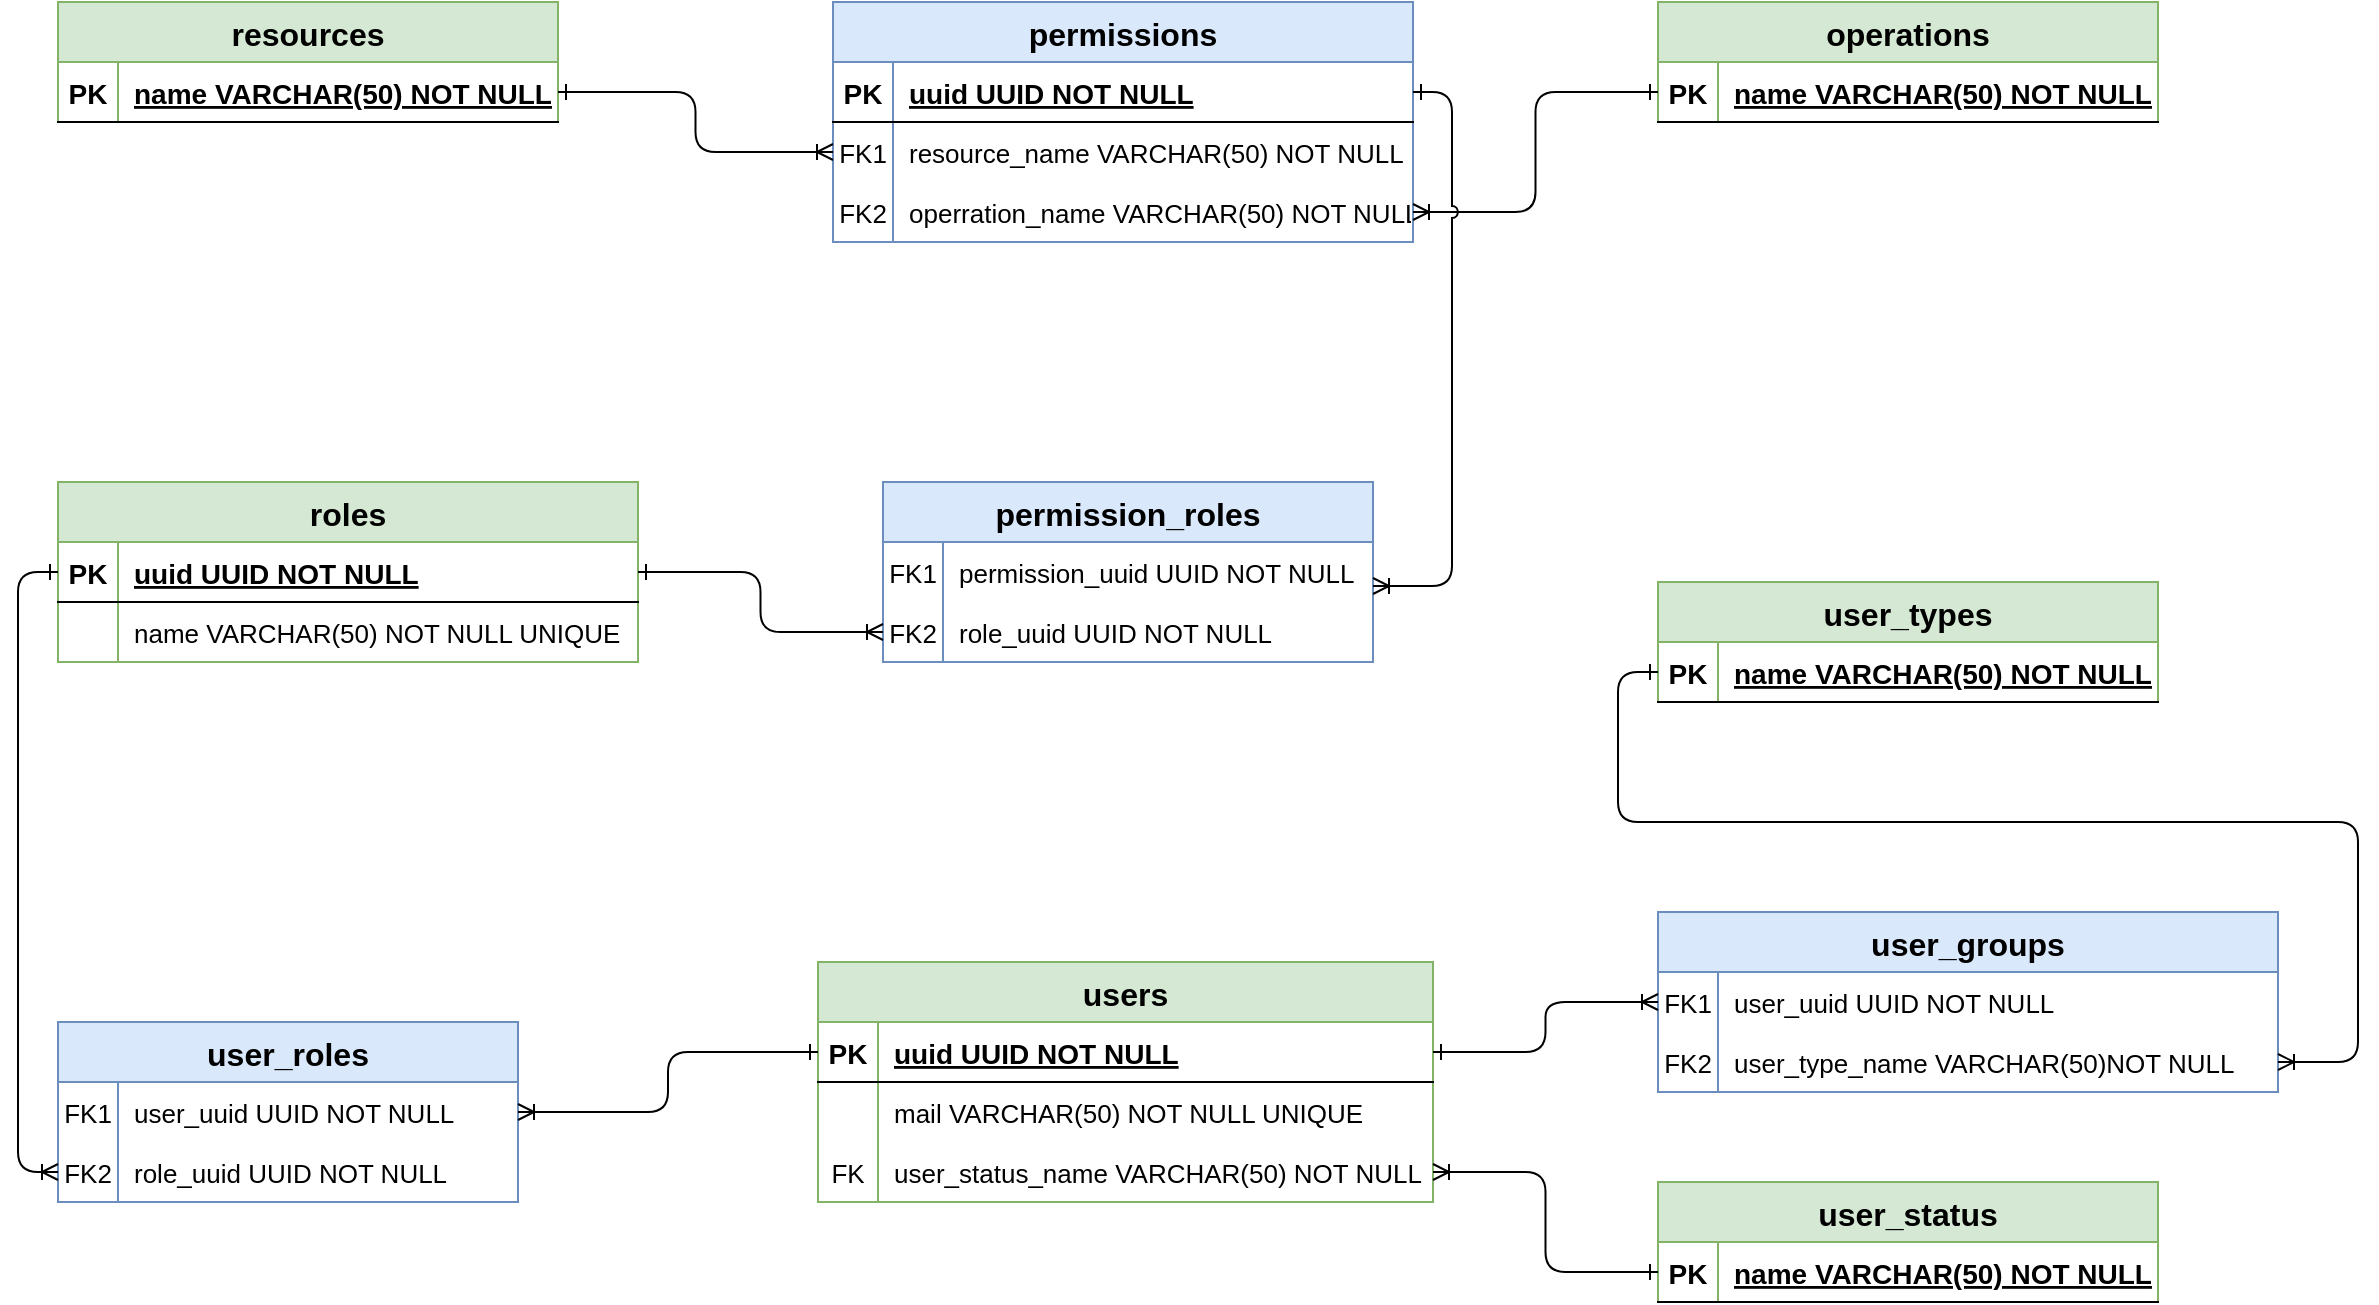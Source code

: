 <mxfile version="26.0.10">
  <diagram id="R2lEEEUBdFMjLlhIrx00" name="Page-1">
    <mxGraphModel dx="3804" dy="1132" grid="1" gridSize="10" guides="1" tooltips="1" connect="1" arrows="1" fold="1" page="1" pageScale="1" pageWidth="850" pageHeight="1100" math="0" shadow="0" extFonts="Permanent Marker^https://fonts.googleapis.com/css?family=Permanent+Marker">
      <root>
        <mxCell id="0" />
        <mxCell id="1" parent="0" />
        <mxCell id="C-vyLk0tnHw3VtMMgP7b-2" value="permissions" style="shape=table;startSize=30;container=1;collapsible=1;childLayout=tableLayout;fixedRows=1;rowLines=0;fontStyle=1;align=center;resizeLast=1;fontSize=16;fillColor=#dae8fc;strokeColor=#6c8ebf;" parent="1" vertex="1">
          <mxGeometry x="-412.5" y="50" width="290" height="120" as="geometry">
            <mxRectangle x="180" y="110" width="130" height="30" as="alternateBounds" />
          </mxGeometry>
        </mxCell>
        <mxCell id="C-vyLk0tnHw3VtMMgP7b-3" value="" style="shape=partialRectangle;collapsible=0;dropTarget=0;pointerEvents=0;fillColor=none;points=[[0,0.5],[1,0.5]];portConstraint=eastwest;top=0;left=0;right=0;bottom=1;fontSize=13;" parent="C-vyLk0tnHw3VtMMgP7b-2" vertex="1">
          <mxGeometry y="30" width="290" height="30" as="geometry" />
        </mxCell>
        <mxCell id="C-vyLk0tnHw3VtMMgP7b-4" value="PK" style="shape=partialRectangle;overflow=hidden;connectable=0;fillColor=none;top=0;left=0;bottom=0;right=0;fontStyle=1;fontSize=14;" parent="C-vyLk0tnHw3VtMMgP7b-3" vertex="1">
          <mxGeometry width="30" height="30" as="geometry">
            <mxRectangle width="30" height="30" as="alternateBounds" />
          </mxGeometry>
        </mxCell>
        <mxCell id="C-vyLk0tnHw3VtMMgP7b-5" value="uuid UUID NOT NULL" style="shape=partialRectangle;overflow=hidden;connectable=0;fillColor=none;top=0;left=0;bottom=0;right=0;align=left;spacingLeft=6;fontStyle=5;fontSize=14;" parent="C-vyLk0tnHw3VtMMgP7b-3" vertex="1">
          <mxGeometry x="30" width="260" height="30" as="geometry">
            <mxRectangle width="260" height="30" as="alternateBounds" />
          </mxGeometry>
        </mxCell>
        <mxCell id="C-vyLk0tnHw3VtMMgP7b-6" value="" style="shape=partialRectangle;collapsible=0;dropTarget=0;pointerEvents=0;fillColor=none;points=[[0,0.5],[1,0.5]];portConstraint=eastwest;top=0;left=0;right=0;bottom=0;" parent="C-vyLk0tnHw3VtMMgP7b-2" vertex="1">
          <mxGeometry y="60" width="290" height="30" as="geometry" />
        </mxCell>
        <mxCell id="C-vyLk0tnHw3VtMMgP7b-7" value="FK1" style="shape=partialRectangle;overflow=hidden;connectable=0;fillColor=none;top=0;left=0;bottom=0;right=0;fontSize=13;" parent="C-vyLk0tnHw3VtMMgP7b-6" vertex="1">
          <mxGeometry width="30" height="30" as="geometry">
            <mxRectangle width="30" height="30" as="alternateBounds" />
          </mxGeometry>
        </mxCell>
        <mxCell id="C-vyLk0tnHw3VtMMgP7b-8" value="resource_name VARCHAR(50) NOT NULL" style="shape=partialRectangle;overflow=hidden;connectable=0;fillColor=none;top=0;left=0;bottom=0;right=0;align=left;spacingLeft=6;fontSize=13;" parent="C-vyLk0tnHw3VtMMgP7b-6" vertex="1">
          <mxGeometry x="30" width="260" height="30" as="geometry">
            <mxRectangle width="260" height="30" as="alternateBounds" />
          </mxGeometry>
        </mxCell>
        <mxCell id="C-vyLk0tnHw3VtMMgP7b-9" value="" style="shape=partialRectangle;collapsible=0;dropTarget=0;pointerEvents=0;fillColor=none;points=[[0,0.5],[1,0.5]];portConstraint=eastwest;top=0;left=0;right=0;bottom=0;fontSize=13;" parent="C-vyLk0tnHw3VtMMgP7b-2" vertex="1">
          <mxGeometry y="90" width="290" height="30" as="geometry" />
        </mxCell>
        <mxCell id="C-vyLk0tnHw3VtMMgP7b-10" value="FK2" style="shape=partialRectangle;overflow=hidden;connectable=0;fillColor=none;top=0;left=0;bottom=0;right=0;fontSize=13;" parent="C-vyLk0tnHw3VtMMgP7b-9" vertex="1">
          <mxGeometry width="30" height="30" as="geometry">
            <mxRectangle width="30" height="30" as="alternateBounds" />
          </mxGeometry>
        </mxCell>
        <mxCell id="C-vyLk0tnHw3VtMMgP7b-11" value="operration_name VARCHAR(50) NOT NULL" style="shape=partialRectangle;overflow=hidden;connectable=0;fillColor=none;top=0;left=0;bottom=0;right=0;align=left;spacingLeft=6;fontSize=13;" parent="C-vyLk0tnHw3VtMMgP7b-9" vertex="1">
          <mxGeometry x="30" width="260" height="30" as="geometry">
            <mxRectangle width="260" height="30" as="alternateBounds" />
          </mxGeometry>
        </mxCell>
        <mxCell id="C-vyLk0tnHw3VtMMgP7b-23" value="resources" style="shape=table;startSize=30;container=1;collapsible=1;childLayout=tableLayout;fixedRows=1;rowLines=0;fontStyle=1;align=center;resizeLast=1;fontSize=16;fillColor=#d5e8d4;strokeColor=#82b366;" parent="1" vertex="1">
          <mxGeometry x="-800" y="50" width="250" height="60" as="geometry">
            <mxRectangle x="-100" y="120" width="110" height="30" as="alternateBounds" />
          </mxGeometry>
        </mxCell>
        <mxCell id="C-vyLk0tnHw3VtMMgP7b-24" value="" style="shape=partialRectangle;collapsible=0;dropTarget=0;pointerEvents=0;fillColor=none;points=[[0,0.5],[1,0.5]];portConstraint=eastwest;top=0;left=0;right=0;bottom=1;" parent="C-vyLk0tnHw3VtMMgP7b-23" vertex="1">
          <mxGeometry y="30" width="250" height="30" as="geometry" />
        </mxCell>
        <mxCell id="C-vyLk0tnHw3VtMMgP7b-25" value="PK" style="shape=partialRectangle;overflow=hidden;connectable=0;fillColor=none;top=0;left=0;bottom=0;right=0;fontStyle=1;fontSize=14;" parent="C-vyLk0tnHw3VtMMgP7b-24" vertex="1">
          <mxGeometry width="30" height="30" as="geometry">
            <mxRectangle width="30" height="30" as="alternateBounds" />
          </mxGeometry>
        </mxCell>
        <mxCell id="C-vyLk0tnHw3VtMMgP7b-26" value="name VARCHAR(50) NOT NULL" style="shape=partialRectangle;overflow=hidden;connectable=0;fillColor=none;top=0;left=0;bottom=0;right=0;align=left;spacingLeft=6;fontStyle=5;fontSize=14;" parent="C-vyLk0tnHw3VtMMgP7b-24" vertex="1">
          <mxGeometry x="30" width="220" height="30" as="geometry">
            <mxRectangle width="220" height="30" as="alternateBounds" />
          </mxGeometry>
        </mxCell>
        <mxCell id="qRXEBcedq9cTgRNTQ2gk-17" value="operations" style="shape=table;startSize=30;container=1;collapsible=1;childLayout=tableLayout;fixedRows=1;rowLines=0;fontStyle=1;align=center;resizeLast=1;fontSize=16;fillColor=#d5e8d4;strokeColor=#82b366;" parent="1" vertex="1">
          <mxGeometry y="50" width="250" height="60" as="geometry">
            <mxRectangle x="-100" y="120" width="110" height="30" as="alternateBounds" />
          </mxGeometry>
        </mxCell>
        <mxCell id="qRXEBcedq9cTgRNTQ2gk-18" value="" style="shape=partialRectangle;collapsible=0;dropTarget=0;pointerEvents=0;fillColor=none;points=[[0,0.5],[1,0.5]];portConstraint=eastwest;top=0;left=0;right=0;bottom=1;" parent="qRXEBcedq9cTgRNTQ2gk-17" vertex="1">
          <mxGeometry y="30" width="250" height="30" as="geometry" />
        </mxCell>
        <mxCell id="qRXEBcedq9cTgRNTQ2gk-19" value="PK" style="shape=partialRectangle;overflow=hidden;connectable=0;fillColor=none;top=0;left=0;bottom=0;right=0;fontStyle=1;fontSize=14;" parent="qRXEBcedq9cTgRNTQ2gk-18" vertex="1">
          <mxGeometry width="30" height="30" as="geometry">
            <mxRectangle width="30" height="30" as="alternateBounds" />
          </mxGeometry>
        </mxCell>
        <mxCell id="qRXEBcedq9cTgRNTQ2gk-20" value="name VARCHAR(50) NOT NULL" style="shape=partialRectangle;overflow=hidden;connectable=0;fillColor=none;top=0;left=0;bottom=0;right=0;align=left;spacingLeft=6;fontStyle=5;fontSize=14;" parent="qRXEBcedq9cTgRNTQ2gk-18" vertex="1">
          <mxGeometry x="30" width="220" height="30" as="geometry">
            <mxRectangle width="220" height="30" as="alternateBounds" />
          </mxGeometry>
        </mxCell>
        <mxCell id="qRXEBcedq9cTgRNTQ2gk-21" value="permission_roles" style="shape=table;startSize=30;container=1;collapsible=1;childLayout=tableLayout;fixedRows=1;rowLines=0;fontStyle=1;align=center;resizeLast=1;fontSize=16;fillColor=#dae8fc;strokeColor=#6c8ebf;" parent="1" vertex="1">
          <mxGeometry x="-387.5" y="290" width="245" height="90" as="geometry">
            <mxRectangle x="180" y="110" width="130" height="30" as="alternateBounds" />
          </mxGeometry>
        </mxCell>
        <mxCell id="qRXEBcedq9cTgRNTQ2gk-25" value="" style="shape=partialRectangle;collapsible=0;dropTarget=0;pointerEvents=0;fillColor=none;points=[[0,0.5],[1,0.5]];portConstraint=eastwest;top=0;left=0;right=0;bottom=0;fontSize=13;" parent="qRXEBcedq9cTgRNTQ2gk-21" vertex="1">
          <mxGeometry y="30" width="245" height="30" as="geometry" />
        </mxCell>
        <mxCell id="qRXEBcedq9cTgRNTQ2gk-26" value="FK1" style="shape=partialRectangle;overflow=hidden;connectable=0;fillColor=none;top=0;left=0;bottom=0;right=0;fontSize=13;" parent="qRXEBcedq9cTgRNTQ2gk-25" vertex="1">
          <mxGeometry width="30" height="30" as="geometry">
            <mxRectangle width="30" height="30" as="alternateBounds" />
          </mxGeometry>
        </mxCell>
        <mxCell id="qRXEBcedq9cTgRNTQ2gk-27" value="permission_uuid UUID NOT NULL" style="shape=partialRectangle;overflow=hidden;connectable=0;fillColor=none;top=0;left=0;bottom=0;right=0;align=left;spacingLeft=6;fontSize=13;" parent="qRXEBcedq9cTgRNTQ2gk-25" vertex="1">
          <mxGeometry x="30" width="215" height="30" as="geometry">
            <mxRectangle width="215" height="30" as="alternateBounds" />
          </mxGeometry>
        </mxCell>
        <mxCell id="qRXEBcedq9cTgRNTQ2gk-28" value="" style="shape=partialRectangle;collapsible=0;dropTarget=0;pointerEvents=0;fillColor=none;points=[[0,0.5],[1,0.5]];portConstraint=eastwest;top=0;left=0;right=0;bottom=0;fontSize=13;" parent="qRXEBcedq9cTgRNTQ2gk-21" vertex="1">
          <mxGeometry y="60" width="245" height="30" as="geometry" />
        </mxCell>
        <mxCell id="qRXEBcedq9cTgRNTQ2gk-29" value="FK2" style="shape=partialRectangle;overflow=hidden;connectable=0;fillColor=none;top=0;left=0;bottom=0;right=0;fontSize=13;" parent="qRXEBcedq9cTgRNTQ2gk-28" vertex="1">
          <mxGeometry width="30" height="30" as="geometry">
            <mxRectangle width="30" height="30" as="alternateBounds" />
          </mxGeometry>
        </mxCell>
        <mxCell id="qRXEBcedq9cTgRNTQ2gk-30" value="role_uuid UUID NOT NULL" style="shape=partialRectangle;overflow=hidden;connectable=0;fillColor=none;top=0;left=0;bottom=0;right=0;align=left;spacingLeft=6;fontSize=13;" parent="qRXEBcedq9cTgRNTQ2gk-28" vertex="1">
          <mxGeometry x="30" width="215" height="30" as="geometry">
            <mxRectangle width="215" height="30" as="alternateBounds" />
          </mxGeometry>
        </mxCell>
        <mxCell id="qRXEBcedq9cTgRNTQ2gk-31" value="roles" style="shape=table;startSize=30;container=1;collapsible=1;childLayout=tableLayout;fixedRows=1;rowLines=0;fontStyle=1;align=center;resizeLast=1;fontSize=16;fillColor=#d5e8d4;strokeColor=#82b366;" parent="1" vertex="1">
          <mxGeometry x="-800" y="290" width="290" height="90" as="geometry">
            <mxRectangle x="180" y="110" width="130" height="30" as="alternateBounds" />
          </mxGeometry>
        </mxCell>
        <mxCell id="qRXEBcedq9cTgRNTQ2gk-32" value="" style="shape=partialRectangle;collapsible=0;dropTarget=0;pointerEvents=0;fillColor=none;points=[[0,0.5],[1,0.5]];portConstraint=eastwest;top=0;left=0;right=0;bottom=1;fontSize=13;" parent="qRXEBcedq9cTgRNTQ2gk-31" vertex="1">
          <mxGeometry y="30" width="290" height="30" as="geometry" />
        </mxCell>
        <mxCell id="qRXEBcedq9cTgRNTQ2gk-33" value="PK" style="shape=partialRectangle;overflow=hidden;connectable=0;fillColor=none;top=0;left=0;bottom=0;right=0;fontStyle=1;fontSize=14;" parent="qRXEBcedq9cTgRNTQ2gk-32" vertex="1">
          <mxGeometry width="30" height="30" as="geometry">
            <mxRectangle width="30" height="30" as="alternateBounds" />
          </mxGeometry>
        </mxCell>
        <mxCell id="qRXEBcedq9cTgRNTQ2gk-34" value="uuid UUID NOT NULL" style="shape=partialRectangle;overflow=hidden;connectable=0;fillColor=none;top=0;left=0;bottom=0;right=0;align=left;spacingLeft=6;fontStyle=5;fontSize=14;" parent="qRXEBcedq9cTgRNTQ2gk-32" vertex="1">
          <mxGeometry x="30" width="260" height="30" as="geometry">
            <mxRectangle width="260" height="30" as="alternateBounds" />
          </mxGeometry>
        </mxCell>
        <mxCell id="qRXEBcedq9cTgRNTQ2gk-35" value="" style="shape=partialRectangle;collapsible=0;dropTarget=0;pointerEvents=0;fillColor=none;points=[[0,0.5],[1,0.5]];portConstraint=eastwest;top=0;left=0;right=0;bottom=0;" parent="qRXEBcedq9cTgRNTQ2gk-31" vertex="1">
          <mxGeometry y="60" width="290" height="30" as="geometry" />
        </mxCell>
        <mxCell id="qRXEBcedq9cTgRNTQ2gk-36" value="" style="shape=partialRectangle;overflow=hidden;connectable=0;fillColor=none;top=0;left=0;bottom=0;right=0;" parent="qRXEBcedq9cTgRNTQ2gk-35" vertex="1">
          <mxGeometry width="30" height="30" as="geometry">
            <mxRectangle width="30" height="30" as="alternateBounds" />
          </mxGeometry>
        </mxCell>
        <mxCell id="qRXEBcedq9cTgRNTQ2gk-37" value="name VARCHAR(50) NOT NULL UNIQUE" style="shape=partialRectangle;overflow=hidden;connectable=0;fillColor=none;top=0;left=0;bottom=0;right=0;align=left;spacingLeft=6;fontSize=13;" parent="qRXEBcedq9cTgRNTQ2gk-35" vertex="1">
          <mxGeometry x="30" width="260" height="30" as="geometry">
            <mxRectangle width="260" height="30" as="alternateBounds" />
          </mxGeometry>
        </mxCell>
        <mxCell id="qRXEBcedq9cTgRNTQ2gk-41" value="users" style="shape=table;startSize=30;container=1;collapsible=1;childLayout=tableLayout;fixedRows=1;rowLines=0;fontStyle=1;align=center;resizeLast=1;fontSize=16;fillColor=#d5e8d4;strokeColor=#82b366;" parent="1" vertex="1">
          <mxGeometry x="-420" y="530" width="307.5" height="120" as="geometry">
            <mxRectangle x="180" y="110" width="130" height="30" as="alternateBounds" />
          </mxGeometry>
        </mxCell>
        <mxCell id="qRXEBcedq9cTgRNTQ2gk-42" value="" style="shape=partialRectangle;collapsible=0;dropTarget=0;pointerEvents=0;fillColor=none;points=[[0,0.5],[1,0.5]];portConstraint=eastwest;top=0;left=0;right=0;bottom=1;fontSize=13;" parent="qRXEBcedq9cTgRNTQ2gk-41" vertex="1">
          <mxGeometry y="30" width="307.5" height="30" as="geometry" />
        </mxCell>
        <mxCell id="qRXEBcedq9cTgRNTQ2gk-43" value="PK" style="shape=partialRectangle;overflow=hidden;connectable=0;fillColor=none;top=0;left=0;bottom=0;right=0;fontStyle=1;fontSize=14;" parent="qRXEBcedq9cTgRNTQ2gk-42" vertex="1">
          <mxGeometry width="30" height="30" as="geometry">
            <mxRectangle width="30" height="30" as="alternateBounds" />
          </mxGeometry>
        </mxCell>
        <mxCell id="qRXEBcedq9cTgRNTQ2gk-44" value="uuid UUID NOT NULL" style="shape=partialRectangle;overflow=hidden;connectable=0;fillColor=none;top=0;left=0;bottom=0;right=0;align=left;spacingLeft=6;fontStyle=5;fontSize=14;" parent="qRXEBcedq9cTgRNTQ2gk-42" vertex="1">
          <mxGeometry x="30" width="277.5" height="30" as="geometry">
            <mxRectangle width="277.5" height="30" as="alternateBounds" />
          </mxGeometry>
        </mxCell>
        <mxCell id="qRXEBcedq9cTgRNTQ2gk-45" value="" style="shape=partialRectangle;collapsible=0;dropTarget=0;pointerEvents=0;fillColor=none;points=[[0,0.5],[1,0.5]];portConstraint=eastwest;top=0;left=0;right=0;bottom=0;fontSize=13;" parent="qRXEBcedq9cTgRNTQ2gk-41" vertex="1">
          <mxGeometry y="60" width="307.5" height="30" as="geometry" />
        </mxCell>
        <mxCell id="qRXEBcedq9cTgRNTQ2gk-46" value="" style="shape=partialRectangle;overflow=hidden;connectable=0;fillColor=none;top=0;left=0;bottom=0;right=0;fontSize=13;" parent="qRXEBcedq9cTgRNTQ2gk-45" vertex="1">
          <mxGeometry width="30" height="30" as="geometry">
            <mxRectangle width="30" height="30" as="alternateBounds" />
          </mxGeometry>
        </mxCell>
        <mxCell id="qRXEBcedq9cTgRNTQ2gk-47" value="mail VARCHAR(50) NOT NULL UNIQUE" style="shape=partialRectangle;overflow=hidden;connectable=0;fillColor=none;top=0;left=0;bottom=0;right=0;align=left;spacingLeft=6;fontSize=13;" parent="qRXEBcedq9cTgRNTQ2gk-45" vertex="1">
          <mxGeometry x="30" width="277.5" height="30" as="geometry">
            <mxRectangle width="277.5" height="30" as="alternateBounds" />
          </mxGeometry>
        </mxCell>
        <mxCell id="nBqXhmzEyzJbn8_DDabY-1" value="" style="shape=partialRectangle;collapsible=0;dropTarget=0;pointerEvents=0;fillColor=none;points=[[0,0.5],[1,0.5]];portConstraint=eastwest;top=0;left=0;right=0;bottom=0;fontSize=13;" parent="qRXEBcedq9cTgRNTQ2gk-41" vertex="1">
          <mxGeometry y="90" width="307.5" height="30" as="geometry" />
        </mxCell>
        <mxCell id="nBqXhmzEyzJbn8_DDabY-2" value="FK" style="shape=partialRectangle;overflow=hidden;connectable=0;fillColor=none;top=0;left=0;bottom=0;right=0;fontSize=13;" parent="nBqXhmzEyzJbn8_DDabY-1" vertex="1">
          <mxGeometry width="30" height="30" as="geometry">
            <mxRectangle width="30" height="30" as="alternateBounds" />
          </mxGeometry>
        </mxCell>
        <mxCell id="nBqXhmzEyzJbn8_DDabY-3" value="user_status_name VARCHAR(50) NOT NULL" style="shape=partialRectangle;overflow=hidden;connectable=0;fillColor=none;top=0;left=0;bottom=0;right=0;align=left;spacingLeft=6;fontSize=13;" parent="nBqXhmzEyzJbn8_DDabY-1" vertex="1">
          <mxGeometry x="30" width="277.5" height="30" as="geometry">
            <mxRectangle width="277.5" height="30" as="alternateBounds" />
          </mxGeometry>
        </mxCell>
        <mxCell id="qRXEBcedq9cTgRNTQ2gk-51" value="user_roles" style="shape=table;startSize=30;container=1;collapsible=1;childLayout=tableLayout;fixedRows=1;rowLines=0;fontStyle=1;align=center;resizeLast=1;fontSize=16;fillColor=#dae8fc;strokeColor=#6c8ebf;" parent="1" vertex="1">
          <mxGeometry x="-800" y="560" width="230" height="90" as="geometry">
            <mxRectangle x="180" y="110" width="130" height="30" as="alternateBounds" />
          </mxGeometry>
        </mxCell>
        <mxCell id="qRXEBcedq9cTgRNTQ2gk-52" value="" style="shape=partialRectangle;collapsible=0;dropTarget=0;pointerEvents=0;fillColor=none;points=[[0,0.5],[1,0.5]];portConstraint=eastwest;top=0;left=0;right=0;bottom=0;fontSize=13;" parent="qRXEBcedq9cTgRNTQ2gk-51" vertex="1">
          <mxGeometry y="30" width="230" height="30" as="geometry" />
        </mxCell>
        <mxCell id="qRXEBcedq9cTgRNTQ2gk-53" value="FK1" style="shape=partialRectangle;overflow=hidden;connectable=0;fillColor=none;top=0;left=0;bottom=0;right=0;fontSize=13;" parent="qRXEBcedq9cTgRNTQ2gk-52" vertex="1">
          <mxGeometry width="30" height="30" as="geometry">
            <mxRectangle width="30" height="30" as="alternateBounds" />
          </mxGeometry>
        </mxCell>
        <mxCell id="qRXEBcedq9cTgRNTQ2gk-54" value="user_uuid UUID NOT NULL" style="shape=partialRectangle;overflow=hidden;connectable=0;fillColor=none;top=0;left=0;bottom=0;right=0;align=left;spacingLeft=6;fontSize=13;" parent="qRXEBcedq9cTgRNTQ2gk-52" vertex="1">
          <mxGeometry x="30" width="200" height="30" as="geometry">
            <mxRectangle width="200" height="30" as="alternateBounds" />
          </mxGeometry>
        </mxCell>
        <mxCell id="qRXEBcedq9cTgRNTQ2gk-55" value="" style="shape=partialRectangle;collapsible=0;dropTarget=0;pointerEvents=0;fillColor=none;points=[[0,0.5],[1,0.5]];portConstraint=eastwest;top=0;left=0;right=0;bottom=0;fontSize=13;" parent="qRXEBcedq9cTgRNTQ2gk-51" vertex="1">
          <mxGeometry y="60" width="230" height="30" as="geometry" />
        </mxCell>
        <mxCell id="qRXEBcedq9cTgRNTQ2gk-56" value="FK2" style="shape=partialRectangle;overflow=hidden;connectable=0;fillColor=none;top=0;left=0;bottom=0;right=0;fontSize=13;" parent="qRXEBcedq9cTgRNTQ2gk-55" vertex="1">
          <mxGeometry width="30" height="30" as="geometry">
            <mxRectangle width="30" height="30" as="alternateBounds" />
          </mxGeometry>
        </mxCell>
        <mxCell id="qRXEBcedq9cTgRNTQ2gk-57" value="role_uuid UUID NOT NULL" style="shape=partialRectangle;overflow=hidden;connectable=0;fillColor=none;top=0;left=0;bottom=0;right=0;align=left;spacingLeft=6;fontSize=13;" parent="qRXEBcedq9cTgRNTQ2gk-55" vertex="1">
          <mxGeometry x="30" width="200" height="30" as="geometry">
            <mxRectangle width="200" height="30" as="alternateBounds" />
          </mxGeometry>
        </mxCell>
        <mxCell id="nBqXhmzEyzJbn8_DDabY-4" value="user_types" style="shape=table;startSize=30;container=1;collapsible=1;childLayout=tableLayout;fixedRows=1;rowLines=0;fontStyle=1;align=center;resizeLast=1;fontSize=16;fillColor=#d5e8d4;strokeColor=#82b366;" parent="1" vertex="1">
          <mxGeometry y="340" width="250" height="60" as="geometry">
            <mxRectangle x="-100" y="120" width="110" height="30" as="alternateBounds" />
          </mxGeometry>
        </mxCell>
        <mxCell id="nBqXhmzEyzJbn8_DDabY-5" value="" style="shape=partialRectangle;collapsible=0;dropTarget=0;pointerEvents=0;fillColor=none;points=[[0,0.5],[1,0.5]];portConstraint=eastwest;top=0;left=0;right=0;bottom=1;" parent="nBqXhmzEyzJbn8_DDabY-4" vertex="1">
          <mxGeometry y="30" width="250" height="30" as="geometry" />
        </mxCell>
        <mxCell id="nBqXhmzEyzJbn8_DDabY-6" value="PK" style="shape=partialRectangle;overflow=hidden;connectable=0;fillColor=none;top=0;left=0;bottom=0;right=0;fontStyle=1;fontSize=14;" parent="nBqXhmzEyzJbn8_DDabY-5" vertex="1">
          <mxGeometry width="30" height="30" as="geometry">
            <mxRectangle width="30" height="30" as="alternateBounds" />
          </mxGeometry>
        </mxCell>
        <mxCell id="nBqXhmzEyzJbn8_DDabY-7" value="name VARCHAR(50) NOT NULL" style="shape=partialRectangle;overflow=hidden;connectable=0;fillColor=none;top=0;left=0;bottom=0;right=0;align=left;spacingLeft=6;fontStyle=5;fontSize=14;" parent="nBqXhmzEyzJbn8_DDabY-5" vertex="1">
          <mxGeometry x="30" width="220" height="30" as="geometry">
            <mxRectangle width="220" height="30" as="alternateBounds" />
          </mxGeometry>
        </mxCell>
        <mxCell id="nBqXhmzEyzJbn8_DDabY-8" value="user_status" style="shape=table;startSize=30;container=1;collapsible=1;childLayout=tableLayout;fixedRows=1;rowLines=0;fontStyle=1;align=center;resizeLast=1;fontSize=16;fillColor=#d5e8d4;strokeColor=#82b366;" parent="1" vertex="1">
          <mxGeometry y="640" width="250" height="60" as="geometry">
            <mxRectangle x="-100" y="120" width="110" height="30" as="alternateBounds" />
          </mxGeometry>
        </mxCell>
        <mxCell id="nBqXhmzEyzJbn8_DDabY-9" value="" style="shape=partialRectangle;collapsible=0;dropTarget=0;pointerEvents=0;fillColor=none;points=[[0,0.5],[1,0.5]];portConstraint=eastwest;top=0;left=0;right=0;bottom=1;" parent="nBqXhmzEyzJbn8_DDabY-8" vertex="1">
          <mxGeometry y="30" width="250" height="30" as="geometry" />
        </mxCell>
        <mxCell id="nBqXhmzEyzJbn8_DDabY-10" value="PK" style="shape=partialRectangle;overflow=hidden;connectable=0;fillColor=none;top=0;left=0;bottom=0;right=0;fontStyle=1;fontSize=14;" parent="nBqXhmzEyzJbn8_DDabY-9" vertex="1">
          <mxGeometry width="30" height="30" as="geometry">
            <mxRectangle width="30" height="30" as="alternateBounds" />
          </mxGeometry>
        </mxCell>
        <mxCell id="nBqXhmzEyzJbn8_DDabY-11" value="name VARCHAR(50) NOT NULL" style="shape=partialRectangle;overflow=hidden;connectable=0;fillColor=none;top=0;left=0;bottom=0;right=0;align=left;spacingLeft=6;fontStyle=5;fontSize=14;" parent="nBqXhmzEyzJbn8_DDabY-9" vertex="1">
          <mxGeometry x="30" width="220" height="30" as="geometry">
            <mxRectangle width="220" height="30" as="alternateBounds" />
          </mxGeometry>
        </mxCell>
        <mxCell id="nBqXhmzEyzJbn8_DDabY-12" value="user_groups" style="shape=table;startSize=30;container=1;collapsible=1;childLayout=tableLayout;fixedRows=1;rowLines=0;fontStyle=1;align=center;resizeLast=1;fontSize=16;fillColor=#dae8fc;strokeColor=#6c8ebf;" parent="1" vertex="1">
          <mxGeometry y="505" width="310" height="90" as="geometry">
            <mxRectangle x="180" y="110" width="130" height="30" as="alternateBounds" />
          </mxGeometry>
        </mxCell>
        <mxCell id="nBqXhmzEyzJbn8_DDabY-13" value="" style="shape=partialRectangle;collapsible=0;dropTarget=0;pointerEvents=0;fillColor=none;points=[[0,0.5],[1,0.5]];portConstraint=eastwest;top=0;left=0;right=0;bottom=0;fontSize=13;" parent="nBqXhmzEyzJbn8_DDabY-12" vertex="1">
          <mxGeometry y="30" width="310" height="30" as="geometry" />
        </mxCell>
        <mxCell id="nBqXhmzEyzJbn8_DDabY-14" value="FK1" style="shape=partialRectangle;overflow=hidden;connectable=0;fillColor=none;top=0;left=0;bottom=0;right=0;fontSize=13;" parent="nBqXhmzEyzJbn8_DDabY-13" vertex="1">
          <mxGeometry width="30" height="30" as="geometry">
            <mxRectangle width="30" height="30" as="alternateBounds" />
          </mxGeometry>
        </mxCell>
        <mxCell id="nBqXhmzEyzJbn8_DDabY-15" value="user_uuid UUID NOT NULL" style="shape=partialRectangle;overflow=hidden;connectable=0;fillColor=none;top=0;left=0;bottom=0;right=0;align=left;spacingLeft=6;fontSize=13;" parent="nBqXhmzEyzJbn8_DDabY-13" vertex="1">
          <mxGeometry x="30" width="280" height="30" as="geometry">
            <mxRectangle width="280" height="30" as="alternateBounds" />
          </mxGeometry>
        </mxCell>
        <mxCell id="nBqXhmzEyzJbn8_DDabY-16" value="" style="shape=partialRectangle;collapsible=0;dropTarget=0;pointerEvents=0;fillColor=none;points=[[0,0.5],[1,0.5]];portConstraint=eastwest;top=0;left=0;right=0;bottom=0;fontSize=13;" parent="nBqXhmzEyzJbn8_DDabY-12" vertex="1">
          <mxGeometry y="60" width="310" height="30" as="geometry" />
        </mxCell>
        <mxCell id="nBqXhmzEyzJbn8_DDabY-17" value="FK2" style="shape=partialRectangle;overflow=hidden;connectable=0;fillColor=none;top=0;left=0;bottom=0;right=0;fontSize=13;" parent="nBqXhmzEyzJbn8_DDabY-16" vertex="1">
          <mxGeometry width="30" height="30" as="geometry">
            <mxRectangle width="30" height="30" as="alternateBounds" />
          </mxGeometry>
        </mxCell>
        <mxCell id="nBqXhmzEyzJbn8_DDabY-18" value="user_type_name VARCHAR(50)NOT NULL" style="shape=partialRectangle;overflow=hidden;connectable=0;fillColor=none;top=0;left=0;bottom=0;right=0;align=left;spacingLeft=6;fontSize=13;" parent="nBqXhmzEyzJbn8_DDabY-16" vertex="1">
          <mxGeometry x="30" width="280" height="30" as="geometry">
            <mxRectangle width="280" height="30" as="alternateBounds" />
          </mxGeometry>
        </mxCell>
        <mxCell id="nBqXhmzEyzJbn8_DDabY-19" style="edgeStyle=orthogonalEdgeStyle;rounded=1;orthogonalLoop=1;jettySize=auto;html=1;exitX=0;exitY=0.5;exitDx=0;exitDy=0;entryX=1;entryY=0.5;entryDx=0;entryDy=0;curved=0;endArrow=ERone;endFill=0;startArrow=ERoneToMany;startFill=0;" parent="1" source="C-vyLk0tnHw3VtMMgP7b-6" target="C-vyLk0tnHw3VtMMgP7b-24" edge="1">
          <mxGeometry relative="1" as="geometry" />
        </mxCell>
        <mxCell id="nBqXhmzEyzJbn8_DDabY-20" style="edgeStyle=orthogonalEdgeStyle;rounded=1;orthogonalLoop=1;jettySize=auto;html=1;exitX=1;exitY=0.5;exitDx=0;exitDy=0;entryX=0;entryY=0.5;entryDx=0;entryDy=0;curved=0;endArrow=ERone;endFill=0;startArrow=ERoneToMany;startFill=0;" parent="1" source="C-vyLk0tnHw3VtMMgP7b-9" target="qRXEBcedq9cTgRNTQ2gk-18" edge="1">
          <mxGeometry relative="1" as="geometry" />
        </mxCell>
        <mxCell id="nBqXhmzEyzJbn8_DDabY-21" style="edgeStyle=orthogonalEdgeStyle;rounded=1;orthogonalLoop=1;jettySize=auto;html=1;exitX=1;exitY=0.5;exitDx=0;exitDy=0;curved=0;strokeColor=default;jumpStyle=arc;endArrow=ERoneToMany;endFill=0;startArrow=ERone;startFill=0;" parent="1" source="C-vyLk0tnHw3VtMMgP7b-3" target="qRXEBcedq9cTgRNTQ2gk-25" edge="1">
          <mxGeometry relative="1" as="geometry">
            <Array as="points">
              <mxPoint x="-103" y="95" />
              <mxPoint x="-103" y="342" />
            </Array>
          </mxGeometry>
        </mxCell>
        <mxCell id="nBqXhmzEyzJbn8_DDabY-22" style="edgeStyle=orthogonalEdgeStyle;rounded=1;orthogonalLoop=1;jettySize=auto;html=1;exitX=1;exitY=0.5;exitDx=0;exitDy=0;curved=0;endArrow=ERoneToMany;endFill=0;startArrow=ERone;startFill=0;" parent="1" source="qRXEBcedq9cTgRNTQ2gk-32" target="qRXEBcedq9cTgRNTQ2gk-28" edge="1">
          <mxGeometry relative="1" as="geometry" />
        </mxCell>
        <mxCell id="nBqXhmzEyzJbn8_DDabY-23" style="edgeStyle=orthogonalEdgeStyle;rounded=1;orthogonalLoop=1;jettySize=auto;html=1;exitX=0;exitY=0.5;exitDx=0;exitDy=0;entryX=0;entryY=0.5;entryDx=0;entryDy=0;curved=0;endArrow=ERoneToMany;endFill=0;startArrow=ERone;startFill=0;" parent="1" source="qRXEBcedq9cTgRNTQ2gk-32" target="qRXEBcedq9cTgRNTQ2gk-55" edge="1">
          <mxGeometry relative="1" as="geometry" />
        </mxCell>
        <mxCell id="nBqXhmzEyzJbn8_DDabY-24" style="edgeStyle=orthogonalEdgeStyle;rounded=1;orthogonalLoop=1;jettySize=auto;html=1;exitX=1;exitY=0.5;exitDx=0;exitDy=0;entryX=0;entryY=0.5;entryDx=0;entryDy=0;curved=0;endArrow=ERone;endFill=0;startArrow=ERoneToMany;startFill=0;" parent="1" source="qRXEBcedq9cTgRNTQ2gk-52" target="qRXEBcedq9cTgRNTQ2gk-42" edge="1">
          <mxGeometry relative="1" as="geometry" />
        </mxCell>
        <mxCell id="nBqXhmzEyzJbn8_DDabY-25" style="edgeStyle=orthogonalEdgeStyle;rounded=1;orthogonalLoop=1;jettySize=auto;html=1;exitX=1;exitY=0.5;exitDx=0;exitDy=0;entryX=0;entryY=0.5;entryDx=0;entryDy=0;curved=0;endArrow=ERone;endFill=0;startArrow=ERoneToMany;startFill=0;" parent="1" source="nBqXhmzEyzJbn8_DDabY-1" target="nBqXhmzEyzJbn8_DDabY-9" edge="1">
          <mxGeometry relative="1" as="geometry" />
        </mxCell>
        <mxCell id="nBqXhmzEyzJbn8_DDabY-26" style="edgeStyle=orthogonalEdgeStyle;rounded=1;orthogonalLoop=1;jettySize=auto;html=1;exitX=1;exitY=0.5;exitDx=0;exitDy=0;entryX=0;entryY=0.5;entryDx=0;entryDy=0;curved=0;endArrow=ERoneToMany;endFill=0;startArrow=ERone;startFill=0;" parent="1" source="qRXEBcedq9cTgRNTQ2gk-42" target="nBqXhmzEyzJbn8_DDabY-13" edge="1">
          <mxGeometry relative="1" as="geometry" />
        </mxCell>
        <mxCell id="nBqXhmzEyzJbn8_DDabY-27" style="edgeStyle=orthogonalEdgeStyle;rounded=1;orthogonalLoop=1;jettySize=auto;html=1;exitX=0;exitY=0.5;exitDx=0;exitDy=0;entryX=1;entryY=0.5;entryDx=0;entryDy=0;curved=0;endArrow=ERoneToMany;endFill=0;startArrow=ERone;startFill=0;" parent="1" source="nBqXhmzEyzJbn8_DDabY-5" target="nBqXhmzEyzJbn8_DDabY-16" edge="1">
          <mxGeometry relative="1" as="geometry">
            <Array as="points">
              <mxPoint x="-20" y="385" />
              <mxPoint x="-20" y="460" />
              <mxPoint x="350" y="460" />
              <mxPoint x="350" y="580" />
            </Array>
          </mxGeometry>
        </mxCell>
      </root>
    </mxGraphModel>
  </diagram>
</mxfile>

